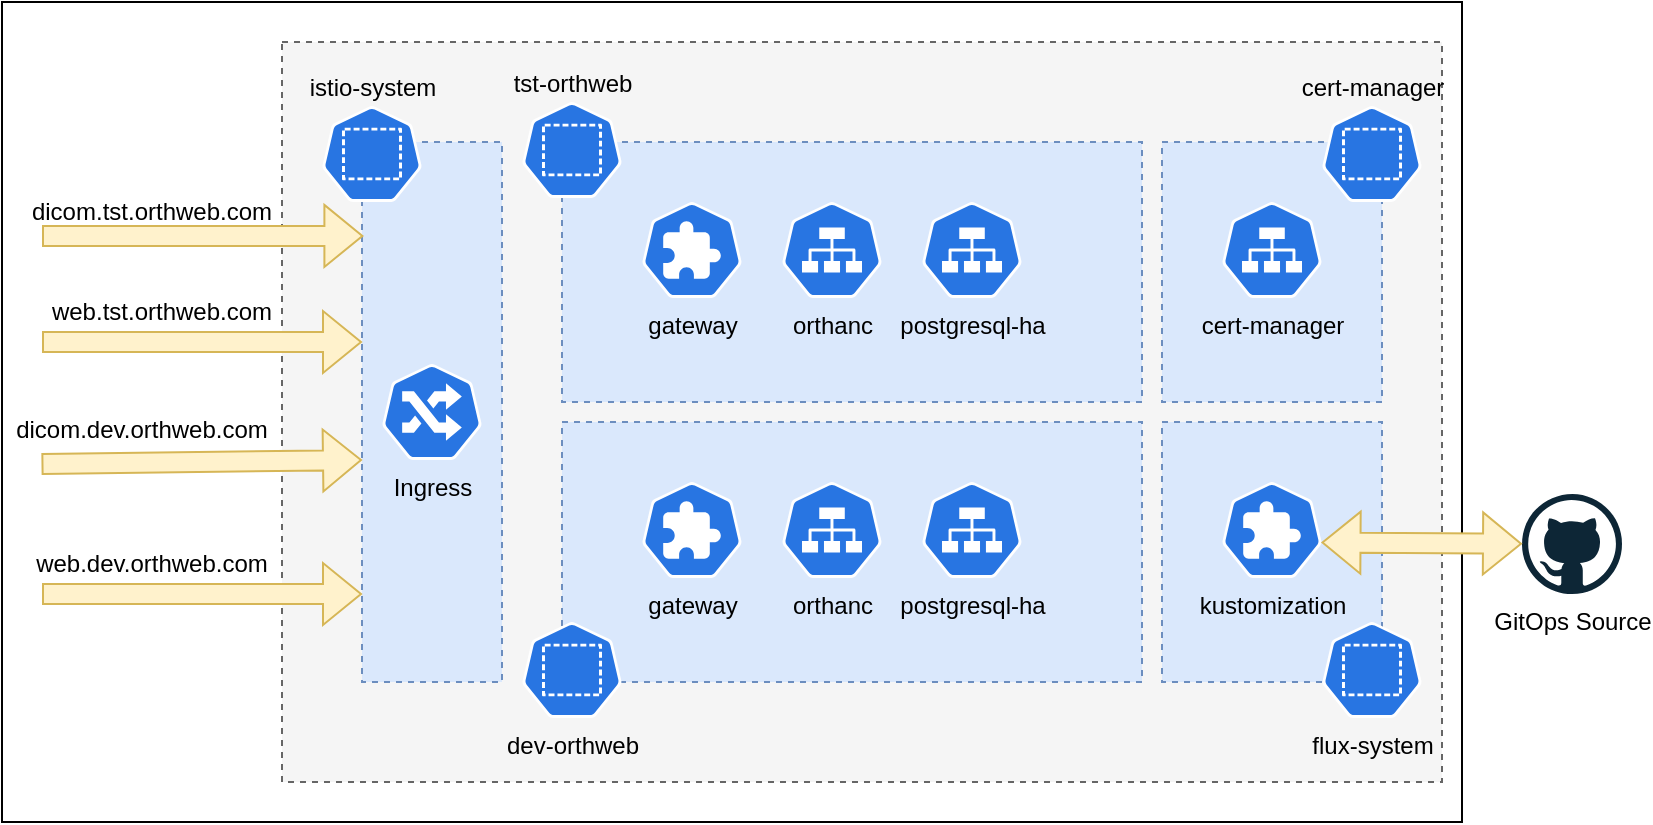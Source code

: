 <mxfile version="16.6.1"><diagram id="ccyf3RFLZTKdJah6G5Us" name="Page-1"><mxGraphModel dx="1335" dy="737" grid="1" gridSize="10" guides="1" tooltips="1" connect="1" arrows="1" fold="1" page="1" pageScale="1" pageWidth="850" pageHeight="1100" math="0" shadow="0"><root><mxCell id="0"/><mxCell id="1" parent="0"/><mxCell id="CUuyjx0GiDssQ0jlrFD_-40" value="" style="rounded=0;whiteSpace=wrap;html=1;" vertex="1" parent="1"><mxGeometry x="10" y="130" width="730" height="410" as="geometry"/></mxCell><mxCell id="CUuyjx0GiDssQ0jlrFD_-26" value="" style="rounded=0;whiteSpace=wrap;html=1;dashed=1;fillColor=#f5f5f5;fontColor=#333333;strokeColor=#666666;" vertex="1" parent="1"><mxGeometry x="150" y="150" width="580" height="370" as="geometry"/></mxCell><mxCell id="CUuyjx0GiDssQ0jlrFD_-23" value="" style="rounded=0;whiteSpace=wrap;html=1;dashed=1;fillColor=#dae8fc;strokeColor=#6c8ebf;" vertex="1" parent="1"><mxGeometry x="190" y="200" width="70" height="270" as="geometry"/></mxCell><mxCell id="CUuyjx0GiDssQ0jlrFD_-19" value="" style="rounded=0;whiteSpace=wrap;html=1;dashed=1;fillColor=#dae8fc;strokeColor=#6c8ebf;" vertex="1" parent="1"><mxGeometry x="590" y="340" width="110" height="130" as="geometry"/></mxCell><mxCell id="CUuyjx0GiDssQ0jlrFD_-18" value="" style="rounded=0;whiteSpace=wrap;html=1;dashed=1;fillColor=#dae8fc;strokeColor=#6c8ebf;" vertex="1" parent="1"><mxGeometry x="590" y="200" width="110" height="130" as="geometry"/></mxCell><mxCell id="CUuyjx0GiDssQ0jlrFD_-7" value="" style="rounded=0;whiteSpace=wrap;html=1;dashed=1;fillColor=#dae8fc;strokeColor=#6c8ebf;" vertex="1" parent="1"><mxGeometry x="290" y="200" width="290" height="130" as="geometry"/></mxCell><mxCell id="CUuyjx0GiDssQ0jlrFD_-1" value="Ingress" style="sketch=0;html=1;dashed=0;whitespace=wrap;fillColor=#2875E2;strokeColor=#ffffff;points=[[0.005,0.63,0],[0.1,0.2,0],[0.9,0.2,0],[0.5,0,0],[0.995,0.63,0],[0.72,0.99,0],[0.5,1,0],[0.28,0.99,0]];shape=mxgraph.kubernetes.icon;prIcon=ing;labelPosition=center;verticalLabelPosition=bottom;align=center;verticalAlign=top;" vertex="1" parent="1"><mxGeometry x="200" y="311" width="50" height="48" as="geometry"/></mxCell><mxCell id="CUuyjx0GiDssQ0jlrFD_-2" value="tst-orthweb" style="sketch=0;html=1;dashed=0;whitespace=wrap;fillColor=#2875E2;strokeColor=#ffffff;points=[[0.005,0.63,0],[0.1,0.2,0],[0.9,0.2,0],[0.5,0,0],[0.995,0.63,0],[0.72,0.99,0],[0.5,1,0],[0.28,0.99,0]];shape=mxgraph.kubernetes.icon;prIcon=ns;labelPosition=center;verticalLabelPosition=top;align=center;verticalAlign=bottom;" vertex="1" parent="1"><mxGeometry x="270" y="180" width="50" height="48" as="geometry"/></mxCell><mxCell id="CUuyjx0GiDssQ0jlrFD_-3" value="postgresql-ha" style="sketch=0;html=1;dashed=0;whitespace=wrap;fillColor=#2875E2;strokeColor=#ffffff;points=[[0.005,0.63,0],[0.1,0.2,0],[0.9,0.2,0],[0.5,0,0],[0.995,0.63,0],[0.72,0.99,0],[0.5,1,0],[0.28,0.99,0]];shape=mxgraph.kubernetes.icon;prIcon=svc;labelPosition=center;verticalLabelPosition=bottom;align=center;verticalAlign=top;" vertex="1" parent="1"><mxGeometry x="470" y="230" width="50" height="48" as="geometry"/></mxCell><mxCell id="CUuyjx0GiDssQ0jlrFD_-4" value="orthanc" style="sketch=0;html=1;dashed=0;whitespace=wrap;fillColor=#2875E2;strokeColor=#ffffff;points=[[0.005,0.63,0],[0.1,0.2,0],[0.9,0.2,0],[0.5,0,0],[0.995,0.63,0],[0.72,0.99,0],[0.5,1,0],[0.28,0.99,0]];shape=mxgraph.kubernetes.icon;prIcon=svc;labelPosition=center;verticalLabelPosition=bottom;align=center;verticalAlign=top;" vertex="1" parent="1"><mxGeometry x="400" y="230" width="50" height="48" as="geometry"/></mxCell><mxCell id="CUuyjx0GiDssQ0jlrFD_-5" value="cert-manager" style="sketch=0;html=1;dashed=0;whitespace=wrap;fillColor=#2875E2;strokeColor=#ffffff;points=[[0.005,0.63,0],[0.1,0.2,0],[0.9,0.2,0],[0.5,0,0],[0.995,0.63,0],[0.72,0.99,0],[0.5,1,0],[0.28,0.99,0]];shape=mxgraph.kubernetes.icon;prIcon=svc;labelPosition=center;verticalLabelPosition=bottom;align=center;verticalAlign=top;" vertex="1" parent="1"><mxGeometry x="620" y="230" width="50" height="48" as="geometry"/></mxCell><mxCell id="CUuyjx0GiDssQ0jlrFD_-12" value="gateway" style="sketch=0;html=1;dashed=0;whitespace=wrap;fillColor=#2875E2;strokeColor=#ffffff;points=[[0.005,0.63,0],[0.1,0.2,0],[0.9,0.2,0],[0.5,0,0],[0.995,0.63,0],[0.72,0.99,0],[0.5,1,0],[0.28,0.99,0]];shape=mxgraph.kubernetes.icon;prIcon=crd;labelPosition=center;verticalLabelPosition=bottom;align=center;verticalAlign=top;" vertex="1" parent="1"><mxGeometry x="330" y="230" width="50" height="48" as="geometry"/></mxCell><mxCell id="CUuyjx0GiDssQ0jlrFD_-13" value="" style="rounded=0;whiteSpace=wrap;html=1;dashed=1;fillColor=#dae8fc;strokeColor=#6c8ebf;" vertex="1" parent="1"><mxGeometry x="290" y="340" width="290" height="130" as="geometry"/></mxCell><mxCell id="CUuyjx0GiDssQ0jlrFD_-14" value="dev-orthweb" style="sketch=0;html=1;dashed=0;whitespace=wrap;fillColor=#2875E2;strokeColor=#ffffff;points=[[0.005,0.63,0],[0.1,0.2,0],[0.9,0.2,0],[0.5,0,0],[0.995,0.63,0],[0.72,0.99,0],[0.5,1,0],[0.28,0.99,0]];shape=mxgraph.kubernetes.icon;prIcon=ns;labelPosition=center;verticalLabelPosition=bottom;align=center;verticalAlign=top;" vertex="1" parent="1"><mxGeometry x="270" y="440" width="50" height="48" as="geometry"/></mxCell><mxCell id="CUuyjx0GiDssQ0jlrFD_-15" value="postgresql-ha" style="sketch=0;html=1;dashed=0;whitespace=wrap;fillColor=#2875E2;strokeColor=#ffffff;points=[[0.005,0.63,0],[0.1,0.2,0],[0.9,0.2,0],[0.5,0,0],[0.995,0.63,0],[0.72,0.99,0],[0.5,1,0],[0.28,0.99,0]];shape=mxgraph.kubernetes.icon;prIcon=svc;labelPosition=center;verticalLabelPosition=bottom;align=center;verticalAlign=top;" vertex="1" parent="1"><mxGeometry x="470" y="370" width="50" height="48" as="geometry"/></mxCell><mxCell id="CUuyjx0GiDssQ0jlrFD_-16" value="orthanc" style="sketch=0;html=1;dashed=0;whitespace=wrap;fillColor=#2875E2;strokeColor=#ffffff;points=[[0.005,0.63,0],[0.1,0.2,0],[0.9,0.2,0],[0.5,0,0],[0.995,0.63,0],[0.72,0.99,0],[0.5,1,0],[0.28,0.99,0]];shape=mxgraph.kubernetes.icon;prIcon=svc;labelPosition=center;verticalLabelPosition=bottom;align=center;verticalAlign=top;" vertex="1" parent="1"><mxGeometry x="400" y="370" width="50" height="48" as="geometry"/></mxCell><mxCell id="CUuyjx0GiDssQ0jlrFD_-17" value="gateway" style="sketch=0;html=1;dashed=0;whitespace=wrap;fillColor=#2875E2;strokeColor=#ffffff;points=[[0.005,0.63,0],[0.1,0.2,0],[0.9,0.2,0],[0.5,0,0],[0.995,0.63,0],[0.72,0.99,0],[0.5,1,0],[0.28,0.99,0]];shape=mxgraph.kubernetes.icon;prIcon=crd;labelPosition=center;verticalLabelPosition=bottom;align=center;verticalAlign=top;" vertex="1" parent="1"><mxGeometry x="330" y="370" width="50" height="48" as="geometry"/></mxCell><mxCell id="CUuyjx0GiDssQ0jlrFD_-20" value="cert-manager" style="sketch=0;html=1;dashed=0;whitespace=wrap;fillColor=#2875E2;strokeColor=#ffffff;points=[[0.005,0.63,0],[0.1,0.2,0],[0.9,0.2,0],[0.5,0,0],[0.995,0.63,0],[0.72,0.99,0],[0.5,1,0],[0.28,0.99,0]];shape=mxgraph.kubernetes.icon;prIcon=ns;labelPosition=center;verticalLabelPosition=top;align=center;verticalAlign=bottom;" vertex="1" parent="1"><mxGeometry x="670" y="182" width="50" height="48" as="geometry"/></mxCell><mxCell id="CUuyjx0GiDssQ0jlrFD_-21" value="flux-system" style="sketch=0;html=1;dashed=0;whitespace=wrap;fillColor=#2875E2;strokeColor=#ffffff;points=[[0.005,0.63,0],[0.1,0.2,0],[0.9,0.2,0],[0.5,0,0],[0.995,0.63,0],[0.72,0.99,0],[0.5,1,0],[0.28,0.99,0]];shape=mxgraph.kubernetes.icon;prIcon=ns;labelPosition=center;verticalLabelPosition=bottom;align=center;verticalAlign=top;" vertex="1" parent="1"><mxGeometry x="670" y="440" width="50" height="48" as="geometry"/></mxCell><mxCell id="CUuyjx0GiDssQ0jlrFD_-24" value="istio-system" style="sketch=0;html=1;dashed=0;whitespace=wrap;fillColor=#2875E2;strokeColor=#ffffff;points=[[0.005,0.63,0],[0.1,0.2,0],[0.9,0.2,0],[0.5,0,0],[0.995,0.63,0],[0.72,0.99,0],[0.5,1,0],[0.28,0.99,0]];shape=mxgraph.kubernetes.icon;prIcon=ns;labelPosition=center;verticalLabelPosition=top;align=center;verticalAlign=bottom;" vertex="1" parent="1"><mxGeometry x="170" y="182" width="50" height="48" as="geometry"/></mxCell><mxCell id="CUuyjx0GiDssQ0jlrFD_-27" value="GitOps Source" style="dashed=0;outlineConnect=0;html=1;align=center;labelPosition=center;verticalLabelPosition=bottom;verticalAlign=top;shape=mxgraph.weblogos.github" vertex="1" parent="1"><mxGeometry x="770" y="376" width="50" height="50" as="geometry"/></mxCell><mxCell id="CUuyjx0GiDssQ0jlrFD_-28" value="kustomization" style="sketch=0;html=1;dashed=0;whitespace=wrap;fillColor=#2875E2;strokeColor=#ffffff;points=[[0.005,0.63,0],[0.1,0.2,0],[0.9,0.2,0],[0.5,0,0],[0.995,0.63,0],[0.72,0.99,0],[0.5,1,0],[0.28,0.99,0]];shape=mxgraph.kubernetes.icon;prIcon=crd;labelPosition=center;verticalLabelPosition=bottom;align=center;verticalAlign=top;" vertex="1" parent="1"><mxGeometry x="620" y="370" width="50" height="48" as="geometry"/></mxCell><mxCell id="CUuyjx0GiDssQ0jlrFD_-29" value="" style="shape=flexArrow;endArrow=classic;startArrow=classic;html=1;rounded=0;exitX=0.995;exitY=0.63;exitDx=0;exitDy=0;exitPerimeter=0;fillColor=#fff2cc;strokeColor=#d6b656;" edge="1" parent="1" source="CUuyjx0GiDssQ0jlrFD_-28" target="CUuyjx0GiDssQ0jlrFD_-27"><mxGeometry width="100" height="100" relative="1" as="geometry"><mxPoint x="490" y="420" as="sourcePoint"/><mxPoint x="590" y="320" as="targetPoint"/></mxGeometry></mxCell><mxCell id="CUuyjx0GiDssQ0jlrFD_-31" value="" style="shape=flexArrow;endArrow=classic;html=1;rounded=0;fillColor=#fff2cc;strokeColor=#d6b656;entryX=0.01;entryY=0.174;entryDx=0;entryDy=0;entryPerimeter=0;" edge="1" parent="1" target="CUuyjx0GiDssQ0jlrFD_-23"><mxGeometry width="50" height="50" relative="1" as="geometry"><mxPoint x="30" y="247" as="sourcePoint"/><mxPoint x="120" y="250" as="targetPoint"/></mxGeometry></mxCell><mxCell id="CUuyjx0GiDssQ0jlrFD_-32" value="" style="shape=flexArrow;endArrow=classic;html=1;rounded=0;fillColor=#fff2cc;strokeColor=#d6b656;entryX=0.01;entryY=0.174;entryDx=0;entryDy=0;entryPerimeter=0;exitX=0;exitY=1;exitDx=0;exitDy=0;" edge="1" parent="1" source="CUuyjx0GiDssQ0jlrFD_-36"><mxGeometry width="50" height="50" relative="1" as="geometry"><mxPoint x="49.3" y="300.02" as="sourcePoint"/><mxPoint x="190.0" y="300" as="targetPoint"/></mxGeometry></mxCell><mxCell id="CUuyjx0GiDssQ0jlrFD_-33" value="" style="shape=flexArrow;endArrow=classic;html=1;rounded=0;fillColor=#fff2cc;strokeColor=#d6b656;entryX=0.01;entryY=0.174;entryDx=0;entryDy=0;entryPerimeter=0;exitX=0.141;exitY=1.067;exitDx=0;exitDy=0;exitPerimeter=0;" edge="1" parent="1" source="CUuyjx0GiDssQ0jlrFD_-37"><mxGeometry width="50" height="50" relative="1" as="geometry"><mxPoint x="49.3" y="359.02" as="sourcePoint"/><mxPoint x="190" y="359" as="targetPoint"/></mxGeometry></mxCell><mxCell id="CUuyjx0GiDssQ0jlrFD_-34" value="" style="shape=flexArrow;endArrow=classic;html=1;rounded=0;fillColor=#fff2cc;strokeColor=#d6b656;entryX=0.01;entryY=0.174;entryDx=0;entryDy=0;entryPerimeter=0;" edge="1" parent="1"><mxGeometry width="50" height="50" relative="1" as="geometry"><mxPoint x="30" y="426" as="sourcePoint"/><mxPoint x="190" y="426" as="targetPoint"/></mxGeometry></mxCell><UserObject label="web.dev.orthweb.com" link="web.dev.orthweb.com" id="CUuyjx0GiDssQ0jlrFD_-35"><mxCell style="text;html=1;strokeColor=none;fillColor=none;align=center;verticalAlign=middle;whiteSpace=wrap;rounded=0;dashed=1;" vertex="1" parent="1"><mxGeometry x="30" y="396" width="110" height="30" as="geometry"/></mxCell></UserObject><UserObject label="web.tst.orthweb.com" link="web.dev.orthweb.com" id="CUuyjx0GiDssQ0jlrFD_-36"><mxCell style="text;html=1;strokeColor=none;fillColor=none;align=center;verticalAlign=middle;whiteSpace=wrap;rounded=0;dashed=1;" vertex="1" parent="1"><mxGeometry x="30" y="270" width="120" height="30" as="geometry"/></mxCell></UserObject><UserObject label="dicom.dev.orthweb.com" link="web.dev.orthweb.com" id="CUuyjx0GiDssQ0jlrFD_-37"><mxCell style="text;html=1;strokeColor=none;fillColor=none;align=center;verticalAlign=middle;whiteSpace=wrap;rounded=0;dashed=1;" vertex="1" parent="1"><mxGeometry x="10" y="329" width="140" height="30" as="geometry"/></mxCell></UserObject><UserObject label="dicom.tst.orthweb.com" link="web.dev.orthweb.com" id="CUuyjx0GiDssQ0jlrFD_-38"><mxCell style="text;html=1;strokeColor=none;fillColor=none;align=center;verticalAlign=middle;whiteSpace=wrap;rounded=0;dashed=1;" vertex="1" parent="1"><mxGeometry x="20" y="220" width="130" height="30" as="geometry"/></mxCell></UserObject></root></mxGraphModel></diagram></mxfile>